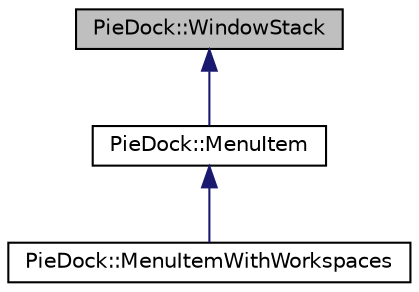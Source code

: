 digraph "PieDock::WindowStack"
{
  edge [fontname="Helvetica",fontsize="10",labelfontname="Helvetica",labelfontsize="10"];
  node [fontname="Helvetica",fontsize="10",shape=record];
  Node1 [label="PieDock::WindowStack",height=0.2,width=0.4,color="black", fillcolor="grey75", style="filled" fontcolor="black"];
  Node1 -> Node2 [dir="back",color="midnightblue",fontsize="10",style="solid",fontname="Helvetica"];
  Node2 [label="PieDock::MenuItem",height=0.2,width=0.4,color="black", fillcolor="white", style="filled",URL="$classPieDock_1_1MenuItem.html"];
  Node2 -> Node3 [dir="back",color="midnightblue",fontsize="10",style="solid",fontname="Helvetica"];
  Node3 [label="PieDock::MenuItemWithWorkspaces",height=0.2,width=0.4,color="black", fillcolor="white", style="filled",URL="$classPieDock_1_1MenuItemWithWorkspaces.html"];
}
